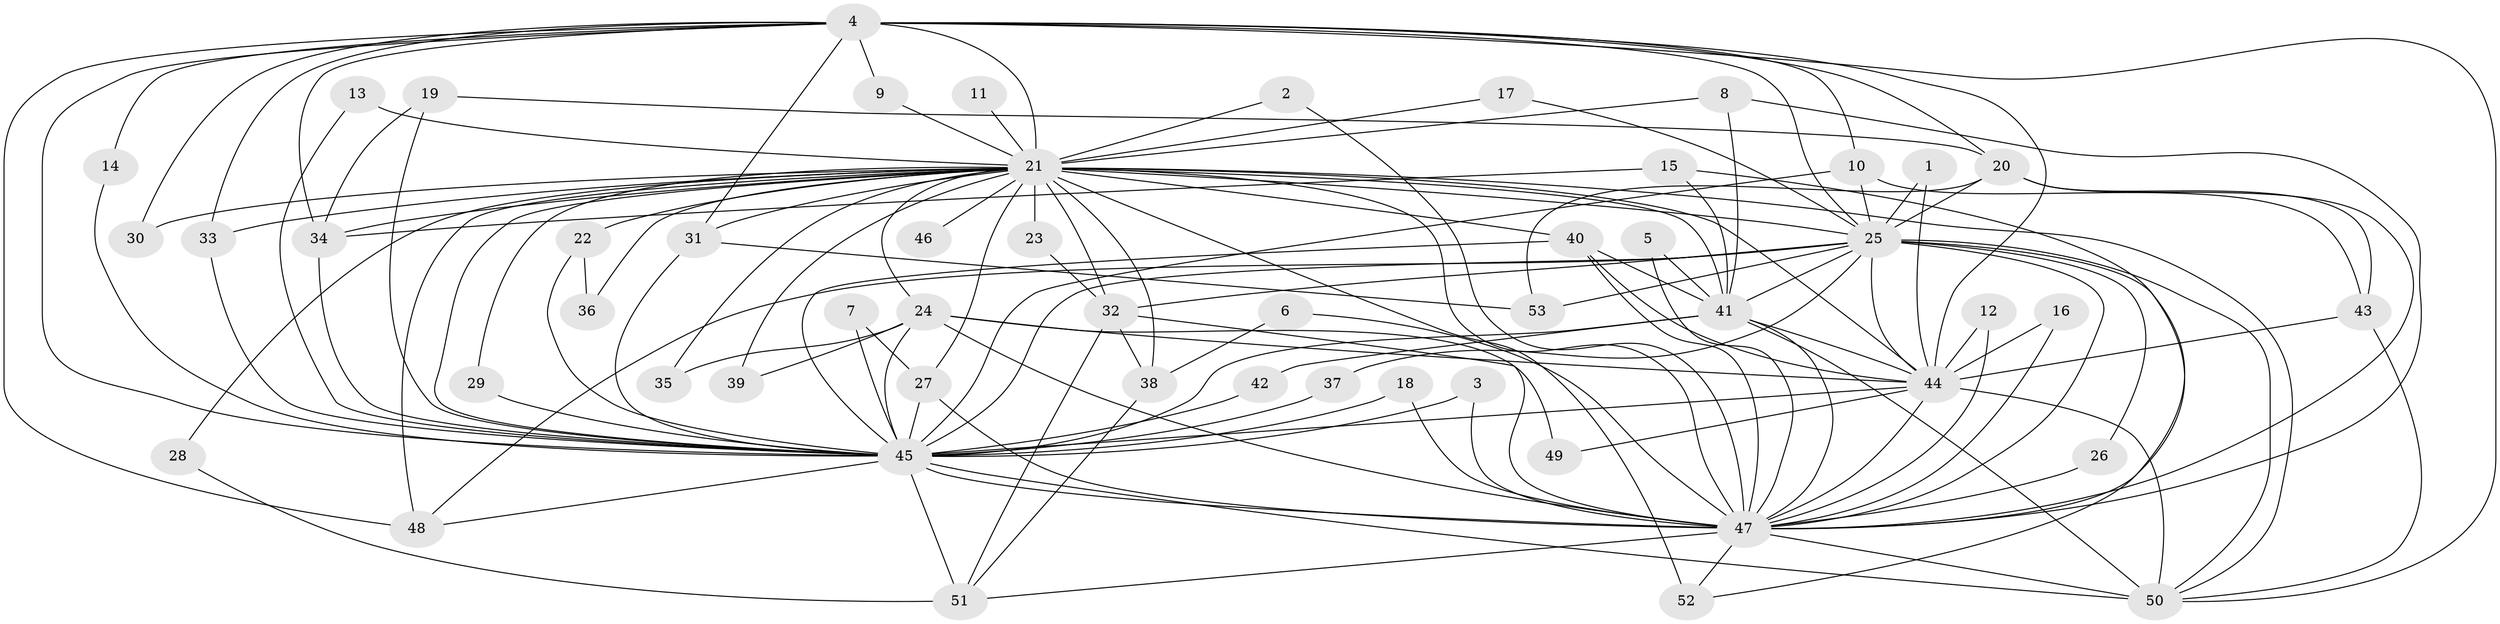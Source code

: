 // original degree distribution, {37: 0.009523809523809525, 20: 0.01904761904761905, 13: 0.009523809523809525, 17: 0.009523809523809525, 21: 0.01904761904761905, 15: 0.009523809523809525, 27: 0.009523809523809525, 18: 0.009523809523809525, 4: 0.0761904761904762, 8: 0.01904761904761905, 2: 0.580952380952381, 6: 0.01904761904761905, 10: 0.009523809523809525, 5: 0.02857142857142857, 3: 0.17142857142857143}
// Generated by graph-tools (version 1.1) at 2025/49/03/09/25 03:49:36]
// undirected, 53 vertices, 137 edges
graph export_dot {
graph [start="1"]
  node [color=gray90,style=filled];
  1;
  2;
  3;
  4;
  5;
  6;
  7;
  8;
  9;
  10;
  11;
  12;
  13;
  14;
  15;
  16;
  17;
  18;
  19;
  20;
  21;
  22;
  23;
  24;
  25;
  26;
  27;
  28;
  29;
  30;
  31;
  32;
  33;
  34;
  35;
  36;
  37;
  38;
  39;
  40;
  41;
  42;
  43;
  44;
  45;
  46;
  47;
  48;
  49;
  50;
  51;
  52;
  53;
  1 -- 25 [weight=1.0];
  1 -- 44 [weight=1.0];
  2 -- 21 [weight=1.0];
  2 -- 47 [weight=1.0];
  3 -- 45 [weight=1.0];
  3 -- 47 [weight=1.0];
  4 -- 9 [weight=1.0];
  4 -- 10 [weight=1.0];
  4 -- 14 [weight=1.0];
  4 -- 20 [weight=1.0];
  4 -- 21 [weight=2.0];
  4 -- 25 [weight=1.0];
  4 -- 30 [weight=1.0];
  4 -- 31 [weight=1.0];
  4 -- 33 [weight=1.0];
  4 -- 34 [weight=1.0];
  4 -- 44 [weight=1.0];
  4 -- 45 [weight=2.0];
  4 -- 48 [weight=1.0];
  4 -- 50 [weight=1.0];
  5 -- 41 [weight=1.0];
  5 -- 47 [weight=1.0];
  6 -- 38 [weight=1.0];
  6 -- 47 [weight=1.0];
  7 -- 27 [weight=1.0];
  7 -- 45 [weight=1.0];
  8 -- 21 [weight=1.0];
  8 -- 41 [weight=1.0];
  8 -- 47 [weight=1.0];
  9 -- 21 [weight=1.0];
  10 -- 25 [weight=1.0];
  10 -- 43 [weight=1.0];
  10 -- 45 [weight=1.0];
  11 -- 21 [weight=1.0];
  12 -- 44 [weight=1.0];
  12 -- 47 [weight=1.0];
  13 -- 21 [weight=1.0];
  13 -- 45 [weight=1.0];
  14 -- 45 [weight=1.0];
  15 -- 34 [weight=1.0];
  15 -- 41 [weight=1.0];
  15 -- 47 [weight=1.0];
  16 -- 44 [weight=1.0];
  16 -- 47 [weight=1.0];
  17 -- 21 [weight=1.0];
  17 -- 25 [weight=1.0];
  18 -- 45 [weight=1.0];
  18 -- 47 [weight=1.0];
  19 -- 20 [weight=1.0];
  19 -- 34 [weight=1.0];
  19 -- 45 [weight=1.0];
  20 -- 25 [weight=1.0];
  20 -- 43 [weight=1.0];
  20 -- 47 [weight=1.0];
  20 -- 53 [weight=1.0];
  21 -- 22 [weight=1.0];
  21 -- 23 [weight=1.0];
  21 -- 24 [weight=1.0];
  21 -- 25 [weight=2.0];
  21 -- 27 [weight=2.0];
  21 -- 28 [weight=1.0];
  21 -- 29 [weight=1.0];
  21 -- 30 [weight=1.0];
  21 -- 31 [weight=1.0];
  21 -- 32 [weight=2.0];
  21 -- 33 [weight=1.0];
  21 -- 34 [weight=1.0];
  21 -- 35 [weight=1.0];
  21 -- 36 [weight=1.0];
  21 -- 38 [weight=2.0];
  21 -- 39 [weight=1.0];
  21 -- 40 [weight=1.0];
  21 -- 41 [weight=2.0];
  21 -- 44 [weight=3.0];
  21 -- 45 [weight=4.0];
  21 -- 46 [weight=1.0];
  21 -- 47 [weight=4.0];
  21 -- 48 [weight=1.0];
  21 -- 50 [weight=2.0];
  21 -- 52 [weight=2.0];
  22 -- 36 [weight=1.0];
  22 -- 45 [weight=2.0];
  23 -- 32 [weight=1.0];
  24 -- 35 [weight=1.0];
  24 -- 39 [weight=1.0];
  24 -- 44 [weight=2.0];
  24 -- 45 [weight=1.0];
  24 -- 47 [weight=2.0];
  24 -- 49 [weight=1.0];
  25 -- 26 [weight=1.0];
  25 -- 32 [weight=1.0];
  25 -- 37 [weight=1.0];
  25 -- 41 [weight=1.0];
  25 -- 44 [weight=1.0];
  25 -- 45 [weight=2.0];
  25 -- 47 [weight=2.0];
  25 -- 48 [weight=1.0];
  25 -- 50 [weight=1.0];
  25 -- 52 [weight=1.0];
  25 -- 53 [weight=1.0];
  26 -- 47 [weight=1.0];
  27 -- 45 [weight=1.0];
  27 -- 47 [weight=1.0];
  28 -- 51 [weight=1.0];
  29 -- 45 [weight=1.0];
  31 -- 45 [weight=1.0];
  31 -- 53 [weight=1.0];
  32 -- 38 [weight=1.0];
  32 -- 47 [weight=1.0];
  32 -- 51 [weight=1.0];
  33 -- 45 [weight=1.0];
  34 -- 45 [weight=1.0];
  37 -- 45 [weight=1.0];
  38 -- 51 [weight=1.0];
  40 -- 41 [weight=1.0];
  40 -- 44 [weight=1.0];
  40 -- 45 [weight=1.0];
  40 -- 47 [weight=2.0];
  41 -- 42 [weight=1.0];
  41 -- 44 [weight=1.0];
  41 -- 45 [weight=3.0];
  41 -- 47 [weight=2.0];
  41 -- 50 [weight=1.0];
  42 -- 45 [weight=2.0];
  43 -- 44 [weight=1.0];
  43 -- 50 [weight=1.0];
  44 -- 45 [weight=2.0];
  44 -- 47 [weight=2.0];
  44 -- 49 [weight=1.0];
  44 -- 50 [weight=2.0];
  45 -- 47 [weight=4.0];
  45 -- 48 [weight=1.0];
  45 -- 50 [weight=2.0];
  45 -- 51 [weight=1.0];
  47 -- 50 [weight=3.0];
  47 -- 51 [weight=1.0];
  47 -- 52 [weight=1.0];
}
